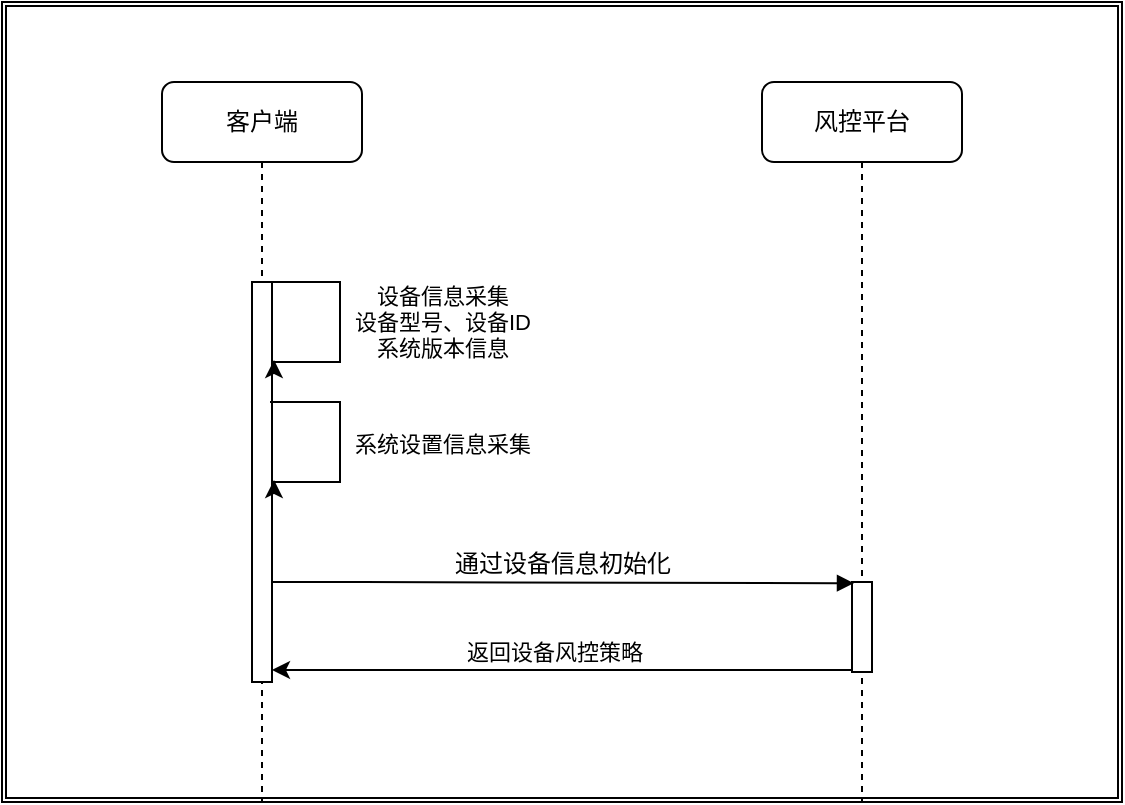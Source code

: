 <mxfile version="14.6.13" type="github">
  <diagram id="ccN7N_09izUIwV5RHIzb" name="Page-1">
    <mxGraphModel dx="946" dy="485" grid="1" gridSize="10" guides="1" tooltips="1" connect="1" arrows="1" fold="1" page="1" pageScale="1" pageWidth="827" pageHeight="1169" math="0" shadow="0">
      <root>
        <mxCell id="0" />
        <mxCell id="1" parent="0" />
        <mxCell id="2wdVHHnum5-h_gSSVRwW-1" value="" style="shape=ext;double=1;rounded=0;whiteSpace=wrap;html=1;fillColor=none;" vertex="1" parent="1">
          <mxGeometry x="360" y="40" width="560" height="400" as="geometry" />
        </mxCell>
        <mxCell id="2wdVHHnum5-h_gSSVRwW-4" value="&lt;span style=&quot;text-align: left&quot;&gt;风控平台&lt;/span&gt;" style="shape=umlLifeline;perimeter=lifelinePerimeter;whiteSpace=wrap;html=1;container=1;collapsible=0;recursiveResize=0;outlineConnect=0;rounded=1;shadow=0;comic=0;labelBackgroundColor=none;strokeWidth=1;fontFamily=Verdana;fontSize=12;align=center;" vertex="1" parent="1">
          <mxGeometry x="740" y="80" width="100" height="360" as="geometry" />
        </mxCell>
        <mxCell id="2wdVHHnum5-h_gSSVRwW-5" value="" style="html=1;points=[];perimeter=orthogonalPerimeter;rounded=0;shadow=0;comic=0;labelBackgroundColor=none;strokeWidth=1;fontFamily=Verdana;fontSize=12;align=center;" vertex="1" parent="2wdVHHnum5-h_gSSVRwW-4">
          <mxGeometry x="45" y="250" width="10" height="45" as="geometry" />
        </mxCell>
        <mxCell id="2wdVHHnum5-h_gSSVRwW-6" value="客户端" style="shape=umlLifeline;perimeter=lifelinePerimeter;whiteSpace=wrap;html=1;container=1;collapsible=0;recursiveResize=0;outlineConnect=0;rounded=1;shadow=0;comic=0;labelBackgroundColor=none;strokeWidth=1;fontFamily=Verdana;fontSize=12;align=center;" vertex="1" parent="1">
          <mxGeometry x="440" y="80" width="100" height="360" as="geometry" />
        </mxCell>
        <mxCell id="2wdVHHnum5-h_gSSVRwW-7" value="" style="html=1;points=[];perimeter=orthogonalPerimeter;rounded=0;shadow=0;comic=0;labelBackgroundColor=none;strokeWidth=1;fontFamily=Verdana;fontSize=12;align=center;" vertex="1" parent="2wdVHHnum5-h_gSSVRwW-6">
          <mxGeometry x="45" y="100" width="10" height="200" as="geometry" />
        </mxCell>
        <mxCell id="2wdVHHnum5-h_gSSVRwW-8" value="通过设备信息初始化" style="html=1;verticalAlign=bottom;endArrow=block;labelBackgroundColor=none;fontFamily=Verdana;fontSize=12;entryX=0.1;entryY=0.01;entryDx=0;entryDy=0;entryPerimeter=0;" edge="1" parent="1">
          <mxGeometry relative="1" as="geometry">
            <mxPoint x="495" y="330" as="sourcePoint" />
            <mxPoint x="786" y="330.6" as="targetPoint" />
            <Array as="points">
              <mxPoint x="530" y="330" />
            </Array>
          </mxGeometry>
        </mxCell>
        <mxCell id="2wdVHHnum5-h_gSSVRwW-12" style="edgeStyle=orthogonalEdgeStyle;rounded=0;orthogonalLoop=1;jettySize=auto;html=1;entryX=1;entryY=0.97;entryDx=0;entryDy=0;entryPerimeter=0;" edge="1" parent="1" source="2wdVHHnum5-h_gSSVRwW-5" target="2wdVHHnum5-h_gSSVRwW-7">
          <mxGeometry relative="1" as="geometry">
            <mxPoint x="500" y="374" as="targetPoint" />
            <Array as="points">
              <mxPoint x="710" y="374" />
              <mxPoint x="710" y="374" />
            </Array>
          </mxGeometry>
        </mxCell>
        <mxCell id="2wdVHHnum5-h_gSSVRwW-13" value="返回设备风控策略" style="edgeLabel;html=1;align=center;verticalAlign=middle;resizable=0;points=[];" vertex="1" connectable="0" parent="2wdVHHnum5-h_gSSVRwW-12">
          <mxGeometry x="0.258" y="-1" relative="1" as="geometry">
            <mxPoint x="33" y="-8" as="offset" />
          </mxGeometry>
        </mxCell>
        <mxCell id="2wdVHHnum5-h_gSSVRwW-23" style="edgeStyle=orthogonalEdgeStyle;rounded=0;orthogonalLoop=1;jettySize=auto;html=1;entryX=1.2;entryY=0.325;entryDx=0;entryDy=0;entryPerimeter=0;" edge="1" parent="1">
          <mxGeometry relative="1" as="geometry">
            <mxPoint x="496" y="219" as="targetPoint" />
            <Array as="points">
              <mxPoint x="529" y="180" />
              <mxPoint x="529" y="220" />
            </Array>
            <mxPoint x="494" y="180" as="sourcePoint" />
          </mxGeometry>
        </mxCell>
        <mxCell id="2wdVHHnum5-h_gSSVRwW-24" value="设备信息采集&lt;br&gt;设备型号、设备ID&lt;br&gt;系统版本信息" style="edgeLabel;html=1;align=center;verticalAlign=middle;resizable=0;points=[];" vertex="1" connectable="0" parent="2wdVHHnum5-h_gSSVRwW-23">
          <mxGeometry x="0.009" y="1" relative="1" as="geometry">
            <mxPoint x="50" as="offset" />
          </mxGeometry>
        </mxCell>
        <mxCell id="2wdVHHnum5-h_gSSVRwW-25" style="edgeStyle=orthogonalEdgeStyle;rounded=0;orthogonalLoop=1;jettySize=auto;html=1;entryX=1.2;entryY=0.325;entryDx=0;entryDy=0;entryPerimeter=0;" edge="1" parent="1">
          <mxGeometry relative="1" as="geometry">
            <mxPoint x="496" y="279" as="targetPoint" />
            <mxPoint x="494" y="240" as="sourcePoint" />
            <Array as="points">
              <mxPoint x="529" y="240" />
              <mxPoint x="529" y="280" />
            </Array>
          </mxGeometry>
        </mxCell>
        <mxCell id="2wdVHHnum5-h_gSSVRwW-26" value="系统设置信息采集" style="edgeLabel;html=1;align=center;verticalAlign=middle;resizable=0;points=[];" vertex="1" connectable="0" parent="2wdVHHnum5-h_gSSVRwW-25">
          <mxGeometry x="0.009" y="1" relative="1" as="geometry">
            <mxPoint x="50" y="1" as="offset" />
          </mxGeometry>
        </mxCell>
      </root>
    </mxGraphModel>
  </diagram>
</mxfile>
